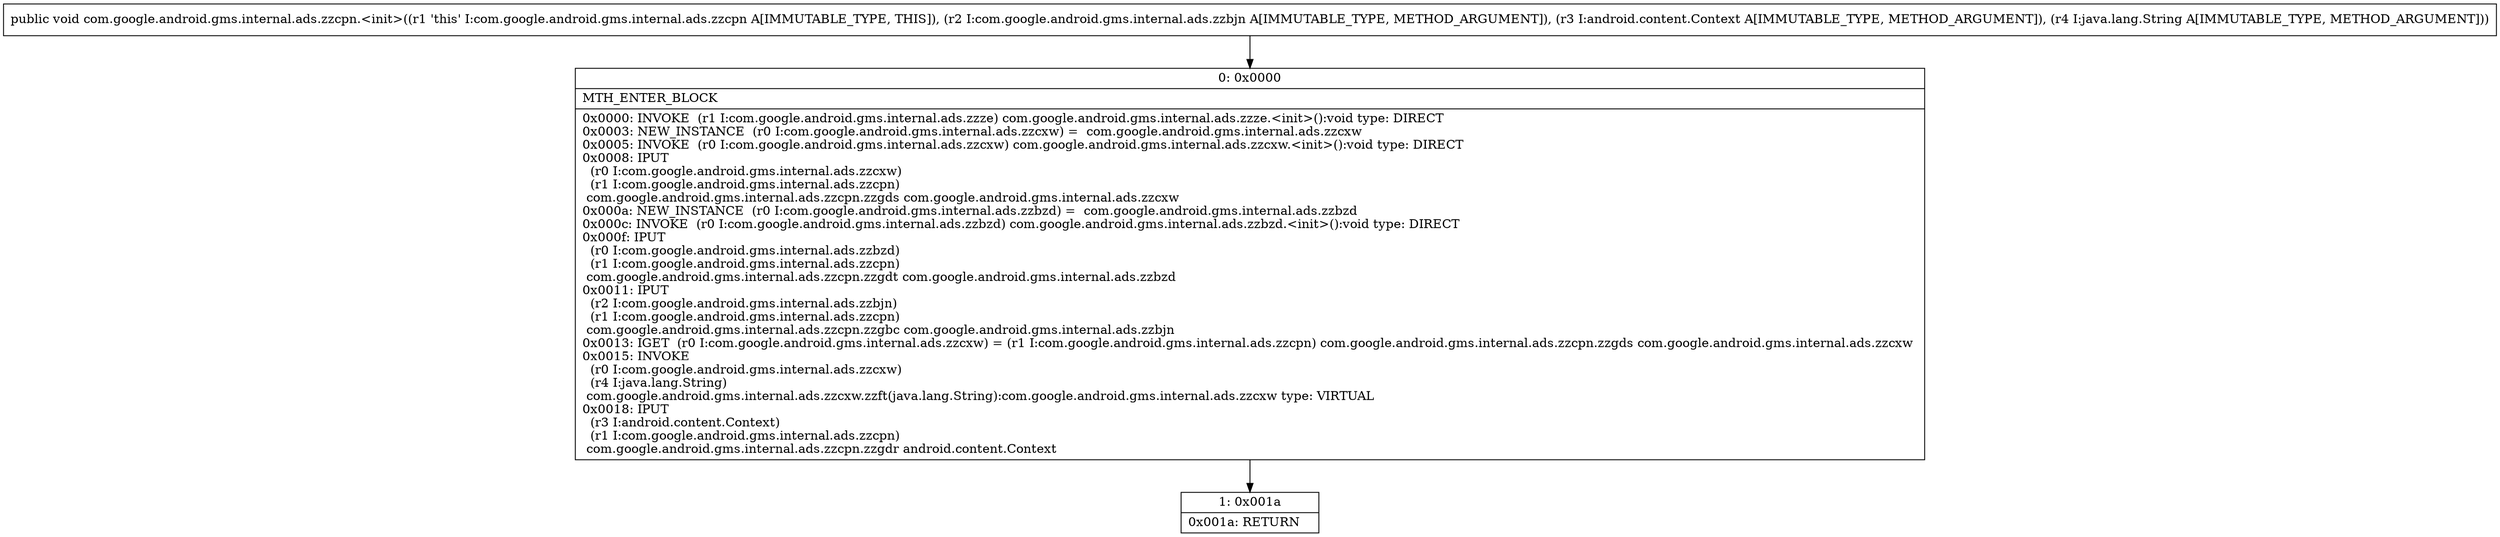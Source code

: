 digraph "CFG forcom.google.android.gms.internal.ads.zzcpn.\<init\>(Lcom\/google\/android\/gms\/internal\/ads\/zzbjn;Landroid\/content\/Context;Ljava\/lang\/String;)V" {
Node_0 [shape=record,label="{0\:\ 0x0000|MTH_ENTER_BLOCK\l|0x0000: INVOKE  (r1 I:com.google.android.gms.internal.ads.zzze) com.google.android.gms.internal.ads.zzze.\<init\>():void type: DIRECT \l0x0003: NEW_INSTANCE  (r0 I:com.google.android.gms.internal.ads.zzcxw) =  com.google.android.gms.internal.ads.zzcxw \l0x0005: INVOKE  (r0 I:com.google.android.gms.internal.ads.zzcxw) com.google.android.gms.internal.ads.zzcxw.\<init\>():void type: DIRECT \l0x0008: IPUT  \l  (r0 I:com.google.android.gms.internal.ads.zzcxw)\l  (r1 I:com.google.android.gms.internal.ads.zzcpn)\l com.google.android.gms.internal.ads.zzcpn.zzgds com.google.android.gms.internal.ads.zzcxw \l0x000a: NEW_INSTANCE  (r0 I:com.google.android.gms.internal.ads.zzbzd) =  com.google.android.gms.internal.ads.zzbzd \l0x000c: INVOKE  (r0 I:com.google.android.gms.internal.ads.zzbzd) com.google.android.gms.internal.ads.zzbzd.\<init\>():void type: DIRECT \l0x000f: IPUT  \l  (r0 I:com.google.android.gms.internal.ads.zzbzd)\l  (r1 I:com.google.android.gms.internal.ads.zzcpn)\l com.google.android.gms.internal.ads.zzcpn.zzgdt com.google.android.gms.internal.ads.zzbzd \l0x0011: IPUT  \l  (r2 I:com.google.android.gms.internal.ads.zzbjn)\l  (r1 I:com.google.android.gms.internal.ads.zzcpn)\l com.google.android.gms.internal.ads.zzcpn.zzgbc com.google.android.gms.internal.ads.zzbjn \l0x0013: IGET  (r0 I:com.google.android.gms.internal.ads.zzcxw) = (r1 I:com.google.android.gms.internal.ads.zzcpn) com.google.android.gms.internal.ads.zzcpn.zzgds com.google.android.gms.internal.ads.zzcxw \l0x0015: INVOKE  \l  (r0 I:com.google.android.gms.internal.ads.zzcxw)\l  (r4 I:java.lang.String)\l com.google.android.gms.internal.ads.zzcxw.zzft(java.lang.String):com.google.android.gms.internal.ads.zzcxw type: VIRTUAL \l0x0018: IPUT  \l  (r3 I:android.content.Context)\l  (r1 I:com.google.android.gms.internal.ads.zzcpn)\l com.google.android.gms.internal.ads.zzcpn.zzgdr android.content.Context \l}"];
Node_1 [shape=record,label="{1\:\ 0x001a|0x001a: RETURN   \l}"];
MethodNode[shape=record,label="{public void com.google.android.gms.internal.ads.zzcpn.\<init\>((r1 'this' I:com.google.android.gms.internal.ads.zzcpn A[IMMUTABLE_TYPE, THIS]), (r2 I:com.google.android.gms.internal.ads.zzbjn A[IMMUTABLE_TYPE, METHOD_ARGUMENT]), (r3 I:android.content.Context A[IMMUTABLE_TYPE, METHOD_ARGUMENT]), (r4 I:java.lang.String A[IMMUTABLE_TYPE, METHOD_ARGUMENT])) }"];
MethodNode -> Node_0;
Node_0 -> Node_1;
}

